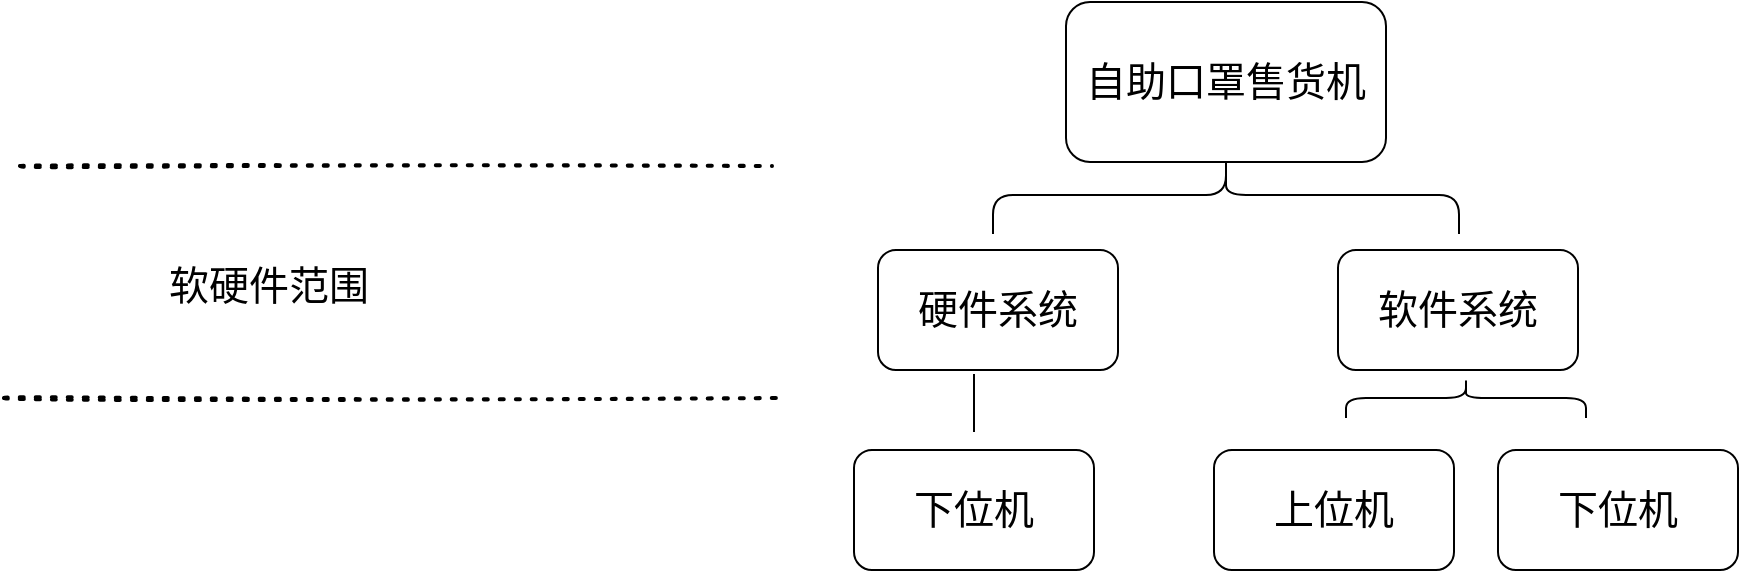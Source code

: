 <mxfile version="14.7.4" type="github">
  <diagram id="9EMvskjH2FNvZDOY8kx9" name="第 1 页">
    <mxGraphModel dx="2888" dy="1688" grid="0" gridSize="10" guides="1" tooltips="1" connect="1" arrows="1" fold="1" page="0" pageScale="1" pageWidth="827" pageHeight="1169" math="0" shadow="0">
      <root>
        <mxCell id="0" />
        <mxCell id="1" parent="0" />
        <mxCell id="6T7OkVMTFzllAM_vjtmO-1" value="自助口罩售货机" style="whiteSpace=wrap;html=1;hachureGap=4;pointerEvents=0;fontFamily=Architects Daughter;fontSource=https%3A%2F%2Ffonts.googleapis.com%2Fcss%3Ffamily%3DArchitects%2BDaughter;fontSize=20;rounded=1;" vertex="1" parent="1">
          <mxGeometry x="107" y="-218" width="160" height="80" as="geometry" />
        </mxCell>
        <mxCell id="6T7OkVMTFzllAM_vjtmO-2" value="" style="shape=curlyBracket;whiteSpace=wrap;html=1;rounded=1;flipH=1;sketch=0;hachureGap=4;pointerEvents=0;fontFamily=Architects Daughter;fontSource=https%3A%2F%2Ffonts.googleapis.com%2Fcss%3Ffamily%3DArchitects%2BDaughter;fontSize=20;rotation=-90;" vertex="1" parent="1">
          <mxGeometry x="167.5" y="-238" width="39" height="233" as="geometry" />
        </mxCell>
        <mxCell id="6T7OkVMTFzllAM_vjtmO-3" value="硬件系统" style="rounded=1;whiteSpace=wrap;html=1;sketch=0;hachureGap=4;pointerEvents=0;fontFamily=Architects Daughter;fontSource=https%3A%2F%2Ffonts.googleapis.com%2Fcss%3Ffamily%3DArchitects%2BDaughter;fontSize=20;" vertex="1" parent="1">
          <mxGeometry x="13" y="-94" width="120" height="60" as="geometry" />
        </mxCell>
        <mxCell id="6T7OkVMTFzllAM_vjtmO-4" value="软件系统" style="rounded=1;whiteSpace=wrap;html=1;sketch=0;hachureGap=4;pointerEvents=0;fontFamily=Architects Daughter;fontSource=https%3A%2F%2Ffonts.googleapis.com%2Fcss%3Ffamily%3DArchitects%2BDaughter;fontSize=20;" vertex="1" parent="1">
          <mxGeometry x="243" y="-94" width="120" height="60" as="geometry" />
        </mxCell>
        <mxCell id="6T7OkVMTFzllAM_vjtmO-7" value="下位机" style="rounded=1;whiteSpace=wrap;html=1;sketch=0;hachureGap=4;pointerEvents=0;fontFamily=Architects Daughter;fontSource=https%3A%2F%2Ffonts.googleapis.com%2Fcss%3Ffamily%3DArchitects%2BDaughter;fontSize=20;" vertex="1" parent="1">
          <mxGeometry x="1" y="6" width="120" height="60" as="geometry" />
        </mxCell>
        <mxCell id="6T7OkVMTFzllAM_vjtmO-9" value="" style="endArrow=none;dashed=1;html=1;dashPattern=1 3;strokeWidth=2;rounded=0;sketch=1;fontFamily=Architects Daughter;fontSource=https%3A%2F%2Ffonts.googleapis.com%2Fcss%3Ffamily%3DArchitects%2BDaughter;fontSize=20;startSize=14;endSize=14;sourcePerimeterSpacing=8;targetPerimeterSpacing=8;edgeStyle=none;curved=1;" edge="1" parent="1">
          <mxGeometry width="50" height="50" relative="1" as="geometry">
            <mxPoint x="-416" y="-136" as="sourcePoint" />
            <mxPoint x="-40" y="-136" as="targetPoint" />
          </mxGeometry>
        </mxCell>
        <mxCell id="6T7OkVMTFzllAM_vjtmO-10" value="" style="endArrow=none;dashed=1;html=1;dashPattern=1 3;strokeWidth=2;rounded=0;sketch=1;fontFamily=Architects Daughter;fontSource=https%3A%2F%2Ffonts.googleapis.com%2Fcss%3Ffamily%3DArchitects%2BDaughter;fontSize=20;startSize=14;endSize=14;sourcePerimeterSpacing=8;targetPerimeterSpacing=8;edgeStyle=none;curved=1;" edge="1" parent="1">
          <mxGeometry width="50" height="50" relative="1" as="geometry">
            <mxPoint x="-424" y="-20" as="sourcePoint" />
            <mxPoint x="-36" y="-20" as="targetPoint" />
          </mxGeometry>
        </mxCell>
        <mxCell id="6T7OkVMTFzllAM_vjtmO-11" value="软硬件范围" style="text;html=1;align=center;verticalAlign=middle;resizable=0;points=[];autosize=1;strokeColor=none;rounded=1;sketch=0;hachureGap=4;pointerEvents=0;fontFamily=Architects Daughter;fontSource=https%3A%2F%2Ffonts.googleapis.com%2Fcss%3Ffamily%3DArchitects%2BDaughter;fontSize=20;" vertex="1" parent="1">
          <mxGeometry x="-347" y="-90" width="110" height="27" as="geometry" />
        </mxCell>
        <mxCell id="6T7OkVMTFzllAM_vjtmO-14" value="上位机" style="rounded=1;whiteSpace=wrap;html=1;sketch=0;hachureGap=4;pointerEvents=0;fontFamily=Architects Daughter;fontSource=https%3A%2F%2Ffonts.googleapis.com%2Fcss%3Ffamily%3DArchitects%2BDaughter;fontSize=20;" vertex="1" parent="1">
          <mxGeometry x="181" y="6" width="120" height="60" as="geometry" />
        </mxCell>
        <mxCell id="6T7OkVMTFzllAM_vjtmO-15" value="下位机" style="rounded=1;whiteSpace=wrap;html=1;sketch=0;hachureGap=4;pointerEvents=0;fontFamily=Architects Daughter;fontSource=https%3A%2F%2Ffonts.googleapis.com%2Fcss%3Ffamily%3DArchitects%2BDaughter;fontSize=20;" vertex="1" parent="1">
          <mxGeometry x="323" y="6" width="120" height="60" as="geometry" />
        </mxCell>
        <mxCell id="6T7OkVMTFzllAM_vjtmO-19" value="" style="shape=curlyBracket;whiteSpace=wrap;html=1;rounded=1;flipH=1;sketch=0;hachureGap=4;pointerEvents=0;fontFamily=Architects Daughter;fontSource=https%3A%2F%2Ffonts.googleapis.com%2Fcss%3Ffamily%3DArchitects%2BDaughter;fontSize=20;rotation=-90;" vertex="1" parent="1">
          <mxGeometry x="297" y="-80" width="20" height="120" as="geometry" />
        </mxCell>
        <mxCell id="6T7OkVMTFzllAM_vjtmO-21" value="" style="line;strokeWidth=1;html=1;sketch=0;hachureGap=4;pointerEvents=0;fontFamily=Architects Daughter;fontSource=https%3A%2F%2Ffonts.googleapis.com%2Fcss%3Ffamily%3DArchitects%2BDaughter;fontSize=20;rounded=1;rotation=90;" vertex="1" parent="1">
          <mxGeometry x="46.5" y="-22.5" width="29" height="10" as="geometry" />
        </mxCell>
      </root>
    </mxGraphModel>
  </diagram>
</mxfile>
